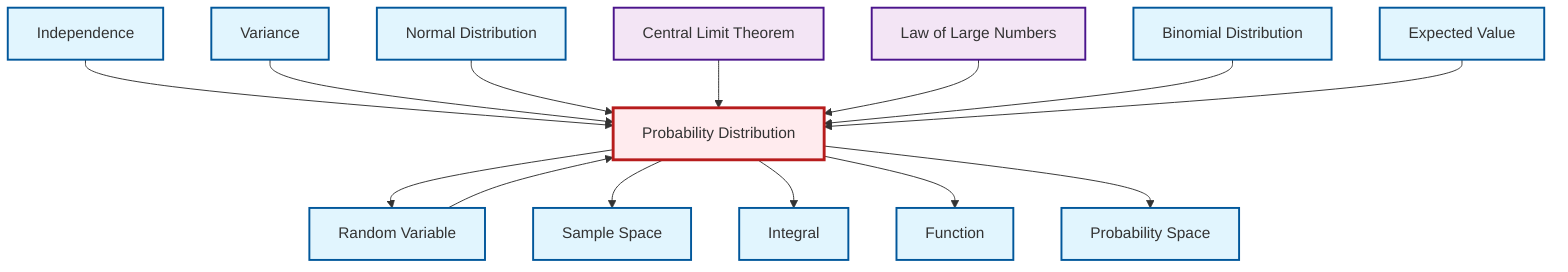 graph TD
    classDef definition fill:#e1f5fe,stroke:#01579b,stroke-width:2px
    classDef theorem fill:#f3e5f5,stroke:#4a148c,stroke-width:2px
    classDef axiom fill:#fff3e0,stroke:#e65100,stroke-width:2px
    classDef example fill:#e8f5e9,stroke:#1b5e20,stroke-width:2px
    classDef current fill:#ffebee,stroke:#b71c1c,stroke-width:3px
    def-normal-distribution["Normal Distribution"]:::definition
    def-probability-space["Probability Space"]:::definition
    def-function["Function"]:::definition
    def-sample-space["Sample Space"]:::definition
    def-integral["Integral"]:::definition
    thm-law-of-large-numbers["Law of Large Numbers"]:::theorem
    def-independence["Independence"]:::definition
    thm-central-limit["Central Limit Theorem"]:::theorem
    def-random-variable["Random Variable"]:::definition
    def-probability-distribution["Probability Distribution"]:::definition
    def-variance["Variance"]:::definition
    def-binomial-distribution["Binomial Distribution"]:::definition
    def-expectation["Expected Value"]:::definition
    def-independence --> def-probability-distribution
    def-variance --> def-probability-distribution
    def-probability-distribution --> def-random-variable
    def-normal-distribution --> def-probability-distribution
    def-probability-distribution --> def-sample-space
    def-random-variable --> def-probability-distribution
    thm-central-limit --> def-probability-distribution
    thm-law-of-large-numbers --> def-probability-distribution
    def-binomial-distribution --> def-probability-distribution
    def-expectation --> def-probability-distribution
    def-probability-distribution --> def-integral
    def-probability-distribution --> def-function
    def-probability-distribution --> def-probability-space
    class def-probability-distribution current